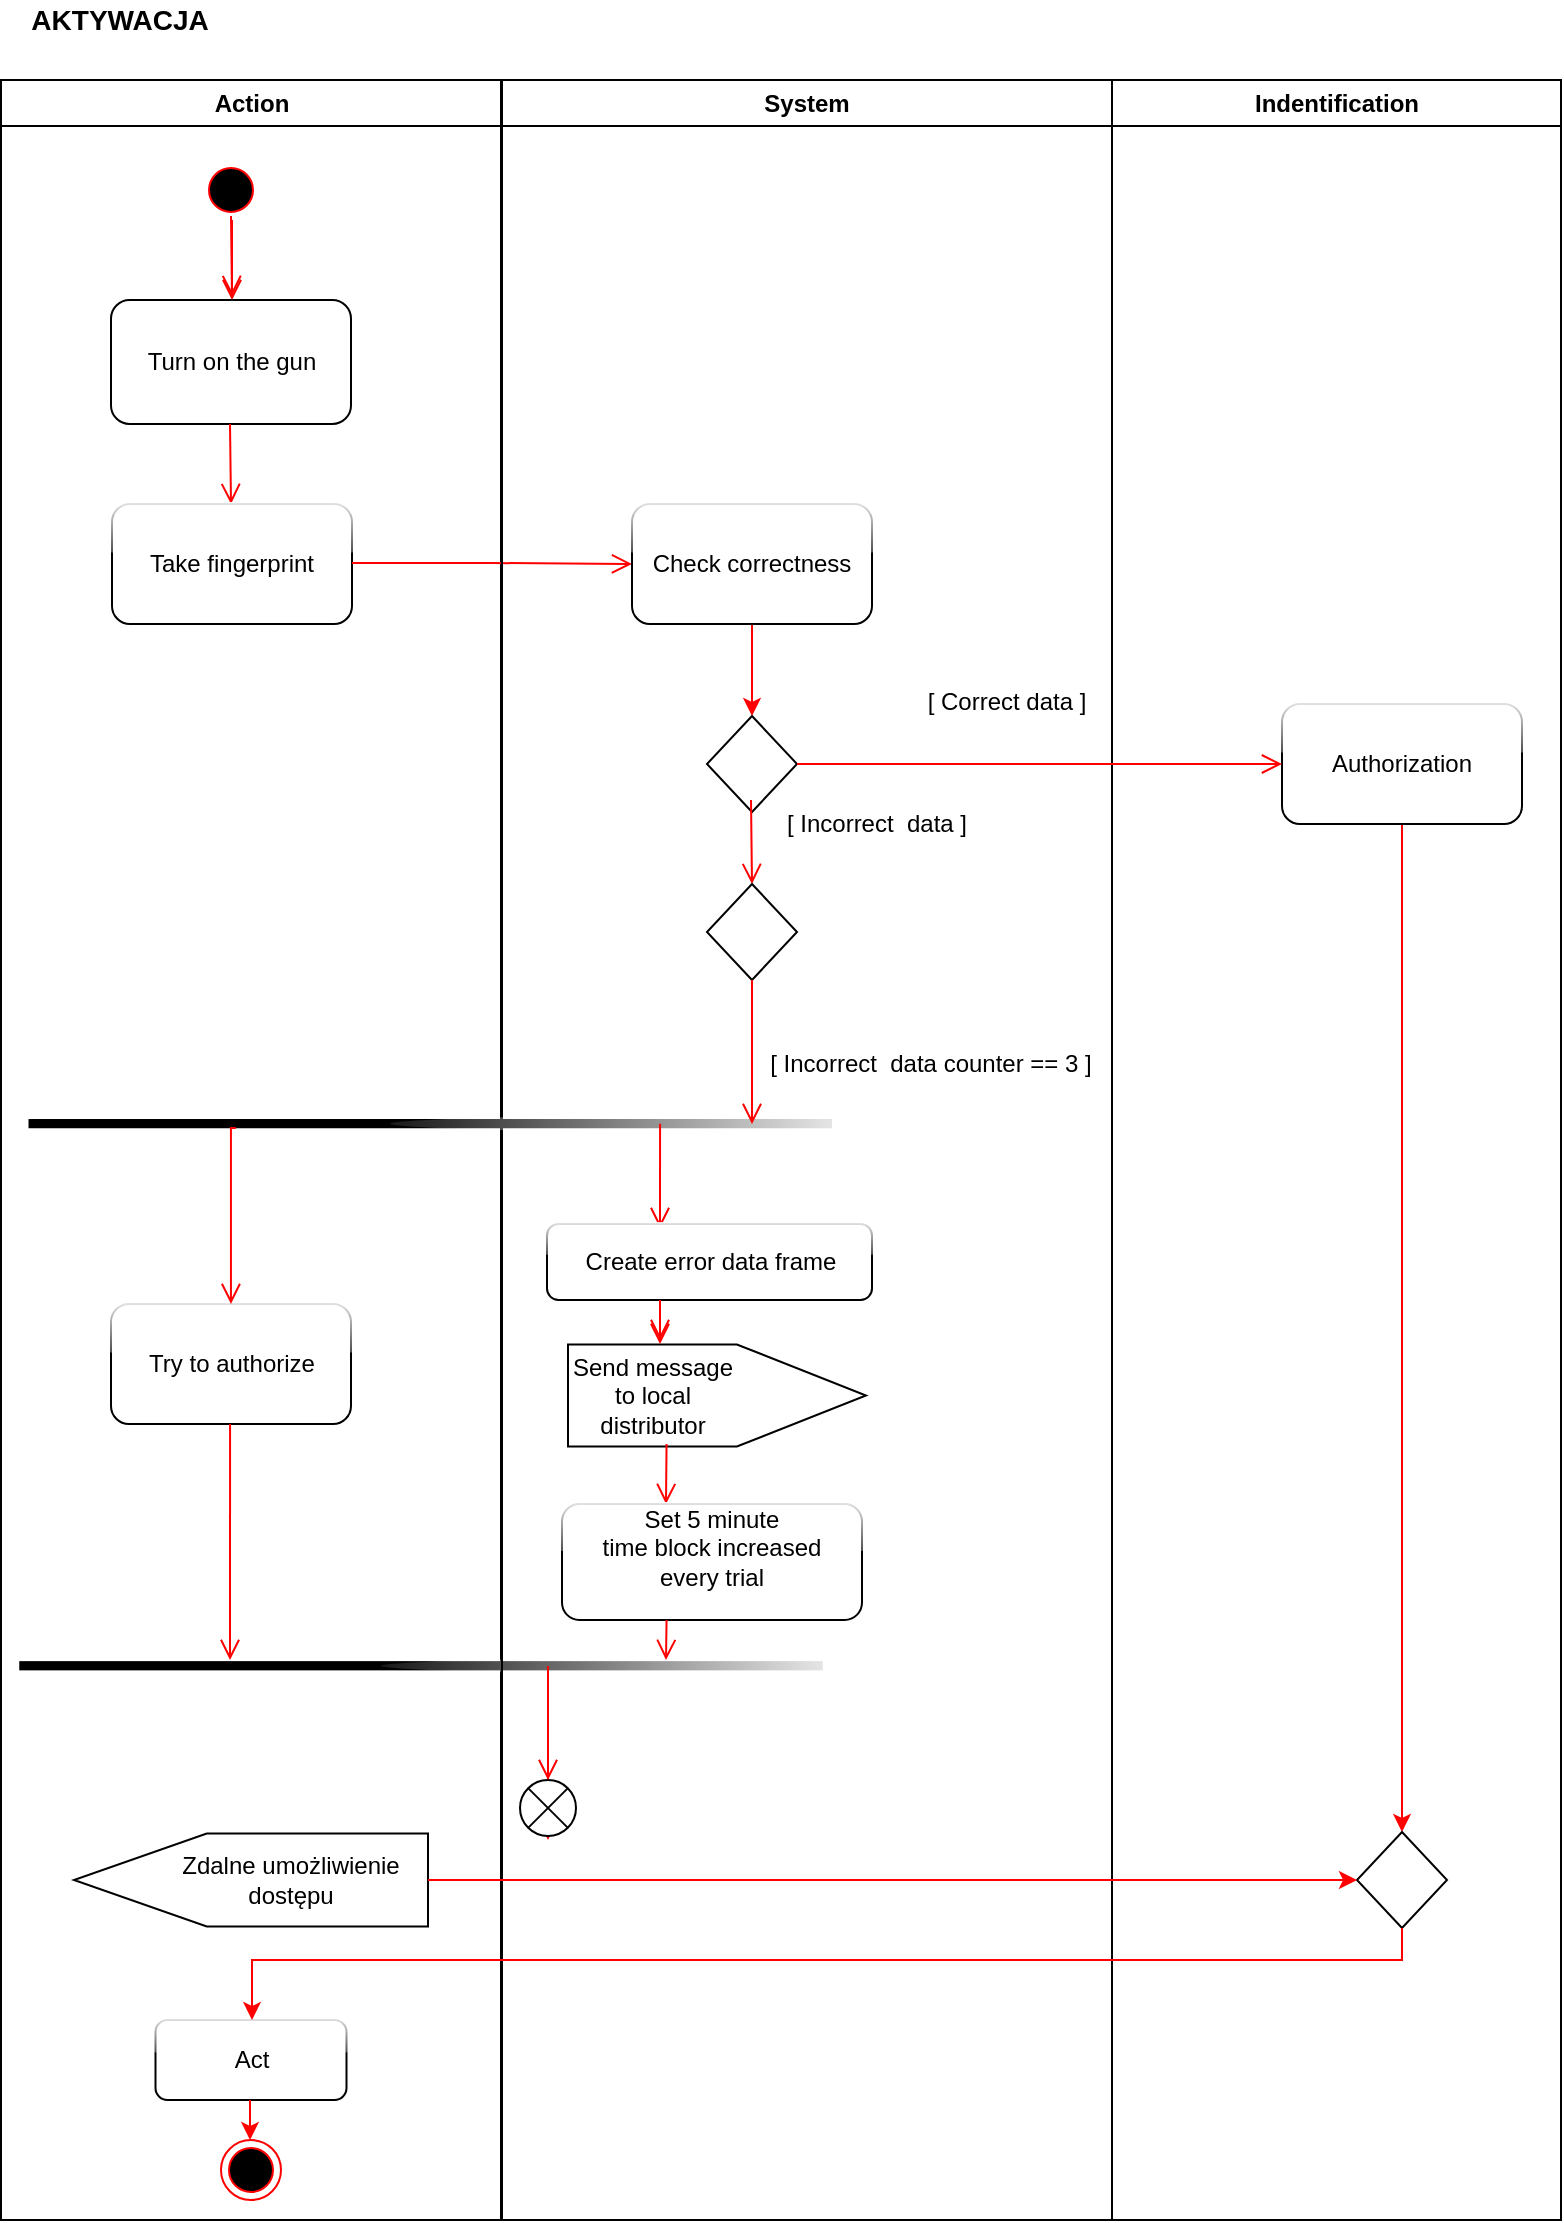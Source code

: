 <mxfile version="13.10.9" type="github">
  <diagram name="Page-1" id="e7e014a7-5840-1c2e-5031-d8a46d1fe8dd">
    <mxGraphModel dx="967" dy="617" grid="1" gridSize="10" guides="1" tooltips="1" connect="1" arrows="1" fold="1" page="1" pageScale="1" pageWidth="827" pageHeight="1169" background="#ffffff" math="0" shadow="0">
      <root>
        <mxCell id="0" />
        <mxCell id="1" parent="0" />
        <mxCell id="2" value="Action" style="swimlane;whiteSpace=wrap;" parent="1" vertex="1">
          <mxGeometry x="30.5" y="70" width="250" height="1070" as="geometry" />
        </mxCell>
        <mxCell id="5" value="" style="ellipse;shape=startState;fillColor=#000000;strokeColor=#ff0000;" parent="2" vertex="1">
          <mxGeometry x="100" y="40" width="30" height="30" as="geometry" />
        </mxCell>
        <mxCell id="6" value="" style="edgeStyle=elbowEdgeStyle;elbow=horizontal;verticalAlign=bottom;endArrow=open;endSize=8;strokeColor=#FF0000;endFill=1;rounded=0" parent="2" source="5" edge="1">
          <mxGeometry x="100" y="40" as="geometry">
            <mxPoint x="115.5" y="110" as="targetPoint" />
          </mxGeometry>
        </mxCell>
        <mxCell id="nm8uezcnsHm4D2PlBoK7-41" value="Turn on the gun" style="rounded=1;whiteSpace=wrap;html=1;" vertex="1" parent="2">
          <mxGeometry x="55" y="110" width="120" height="62" as="geometry" />
        </mxCell>
        <mxCell id="nm8uezcnsHm4D2PlBoK7-45" value="" style="edgeStyle=elbowEdgeStyle;elbow=horizontal;verticalAlign=bottom;endArrow=open;endSize=8;strokeColor=#FF0000;endFill=1;rounded=0" edge="1" parent="2">
          <mxGeometry x="-65" y="14" as="geometry">
            <mxPoint x="115" y="212" as="targetPoint" />
            <mxPoint x="114.5" y="172" as="sourcePoint" />
          </mxGeometry>
        </mxCell>
        <mxCell id="nm8uezcnsHm4D2PlBoK7-46" value="Take fingerprint" style="rounded=1;whiteSpace=wrap;html=1;glass=1;" vertex="1" parent="2">
          <mxGeometry x="55.5" y="212" width="120" height="60" as="geometry" />
        </mxCell>
        <mxCell id="nm8uezcnsHm4D2PlBoK7-48" value="" style="edgeStyle=elbowEdgeStyle;elbow=horizontal;verticalAlign=bottom;endArrow=open;endSize=8;strokeColor=#FF0000;endFill=1;rounded=0;entryX=0;entryY=0.5;entryDx=0;entryDy=0;" edge="1" parent="2" target="nm8uezcnsHm4D2PlBoK7-47">
          <mxGeometry x="-4" y="83.5" as="geometry">
            <mxPoint x="275.5" y="241.5" as="targetPoint" />
            <mxPoint x="175.5" y="241.5" as="sourcePoint" />
          </mxGeometry>
        </mxCell>
        <mxCell id="nm8uezcnsHm4D2PlBoK7-86" value="Try to authorize" style="rounded=1;whiteSpace=wrap;html=1;glass=1;fillColor=#FFFFFF;" vertex="1" parent="2">
          <mxGeometry x="55" y="612" width="120" height="60" as="geometry" />
        </mxCell>
        <mxCell id="nm8uezcnsHm4D2PlBoK7-74" value="" style="html=1;points=[];perimeter=orthogonalPerimeter;strokeColor=none;glass=1;rotation=90;fillColor=#000000;" vertex="1" parent="2">
          <mxGeometry x="207.7" y="592" width="4.62" height="401.75" as="geometry" />
        </mxCell>
        <mxCell id="nm8uezcnsHm4D2PlBoK7-97" value="" style="edgeStyle=elbowEdgeStyle;elbow=horizontal;verticalAlign=bottom;endArrow=open;endSize=8;strokeColor=#FF0000;endFill=1;rounded=0;exitX=0.5;exitY=0.214;exitDx=0;exitDy=0;exitPerimeter=0;entryX=-0.122;entryY=0.738;entryDx=0;entryDy=0;entryPerimeter=0;" edge="1" parent="2" target="nm8uezcnsHm4D2PlBoK7-74">
          <mxGeometry x="-62" y="426.18" as="geometry">
            <mxPoint x="114.5" y="760" as="targetPoint" />
            <mxPoint x="114.53" y="671.995" as="sourcePoint" />
          </mxGeometry>
        </mxCell>
        <mxCell id="38" value="" style="ellipse;shape=endState;fillColor=#000000;strokeColor=#ff0000" parent="2" vertex="1">
          <mxGeometry x="110" y="1030" width="30" height="30" as="geometry" />
        </mxCell>
        <mxCell id="nm8uezcnsHm4D2PlBoK7-104" value="" style="shape=offPageConnector;whiteSpace=wrap;html=1;glass=1;fillColor=#FFFFFF;rotation=90;" vertex="1" parent="2">
          <mxGeometry x="101.75" y="811.5" width="46.5" height="177" as="geometry" />
        </mxCell>
        <mxCell id="nm8uezcnsHm4D2PlBoK7-105" value="Zdalne umożliwienie dostępu" style="text;html=1;strokeColor=none;fillColor=none;align=center;verticalAlign=middle;whiteSpace=wrap;rounded=0;glass=1;" vertex="1" parent="2">
          <mxGeometry x="77.82" y="890" width="134.5" height="20" as="geometry" />
        </mxCell>
        <mxCell id="nm8uezcnsHm4D2PlBoK7-110" value="Act" style="rounded=1;whiteSpace=wrap;html=1;glass=1;fillColor=#FFFFFF;" vertex="1" parent="2">
          <mxGeometry x="77.25" y="970" width="95.5" height="40" as="geometry" />
        </mxCell>
        <mxCell id="nm8uezcnsHm4D2PlBoK7-111" value="" style="endArrow=classic;html=1;strokeColor=#FF0000;" edge="1" parent="2">
          <mxGeometry width="50" height="50" relative="1" as="geometry">
            <mxPoint x="124.5" y="1010" as="sourcePoint" />
            <mxPoint x="124.5" y="1030" as="targetPoint" />
          </mxGeometry>
        </mxCell>
        <mxCell id="3" value="System" style="swimlane;whiteSpace=wrap" parent="1" vertex="1">
          <mxGeometry x="281" y="70" width="305" height="1070" as="geometry" />
        </mxCell>
        <mxCell id="nm8uezcnsHm4D2PlBoK7-114" style="edgeStyle=orthogonalEdgeStyle;rounded=0;orthogonalLoop=1;jettySize=auto;html=1;strokeColor=#FF0000;" edge="1" parent="3" source="nm8uezcnsHm4D2PlBoK7-47" target="nm8uezcnsHm4D2PlBoK7-50">
          <mxGeometry relative="1" as="geometry" />
        </mxCell>
        <mxCell id="nm8uezcnsHm4D2PlBoK7-47" value="Check correctness" style="rounded=1;whiteSpace=wrap;html=1;glass=1;" vertex="1" parent="3">
          <mxGeometry x="65" y="212" width="120" height="60" as="geometry" />
        </mxCell>
        <mxCell id="nm8uezcnsHm4D2PlBoK7-50" value="" style="rhombus;whiteSpace=wrap;html=1;glass=1;" vertex="1" parent="3">
          <mxGeometry x="102.5" y="318" width="45" height="48" as="geometry" />
        </mxCell>
        <mxCell id="nm8uezcnsHm4D2PlBoK7-53" value="" style="edgeStyle=elbowEdgeStyle;elbow=horizontal;verticalAlign=bottom;endArrow=open;endSize=8;strokeColor=#FF0000;endFill=1;rounded=0;entryX=0.5;entryY=0;entryDx=0;entryDy=0;" edge="1" parent="3" target="nm8uezcnsHm4D2PlBoK7-70">
          <mxGeometry x="-664.5" y="-54" as="geometry">
            <mxPoint x="125" y="400" as="targetPoint" />
            <mxPoint x="124.5" y="360" as="sourcePoint" />
          </mxGeometry>
        </mxCell>
        <mxCell id="nm8uezcnsHm4D2PlBoK7-54" value="[ Correct data ]" style="text;html=1;strokeColor=none;fillColor=none;align=center;verticalAlign=middle;whiteSpace=wrap;rounded=0;glass=1;" vertex="1" parent="3">
          <mxGeometry x="200" y="300.94" width="105" height="20" as="geometry" />
        </mxCell>
        <mxCell id="nm8uezcnsHm4D2PlBoK7-69" value="[ Incorrect&amp;nbsp; data ]" style="text;html=1;strokeColor=none;fillColor=none;align=center;verticalAlign=middle;whiteSpace=wrap;rounded=0;glass=1;" vertex="1" parent="3">
          <mxGeometry x="135" y="362" width="105" height="20" as="geometry" />
        </mxCell>
        <mxCell id="nm8uezcnsHm4D2PlBoK7-70" value="" style="rhombus;whiteSpace=wrap;html=1;glass=1;" vertex="1" parent="3">
          <mxGeometry x="102.5" y="402" width="45" height="48" as="geometry" />
        </mxCell>
        <mxCell id="nm8uezcnsHm4D2PlBoK7-71" value="" style="html=1;points=[];perimeter=orthogonalPerimeter;strokeColor=none;glass=1;rotation=90;fillColor=#000000;" vertex="1" parent="3">
          <mxGeometry x="-38.18" y="320.94" width="4.62" height="401.75" as="geometry" />
        </mxCell>
        <mxCell id="nm8uezcnsHm4D2PlBoK7-72" value="" style="edgeStyle=elbowEdgeStyle;elbow=horizontal;verticalAlign=bottom;endArrow=open;endSize=8;strokeColor=#FF0000;endFill=1;rounded=0;exitX=0.5;exitY=1;exitDx=0;exitDy=0;" edge="1" parent="3" source="nm8uezcnsHm4D2PlBoK7-70">
          <mxGeometry x="-1049" y="-80" as="geometry">
            <mxPoint x="125" y="522" as="targetPoint" />
            <mxPoint x="185" y="462.0" as="sourcePoint" />
          </mxGeometry>
        </mxCell>
        <mxCell id="nm8uezcnsHm4D2PlBoK7-75" value="" style="shape=offPageConnector;whiteSpace=wrap;html=1;glass=1;fillColor=#FFFFFF;rotation=-90;size=0.433;" vertex="1" parent="3">
          <mxGeometry x="82" y="583.25" width="51" height="149" as="geometry" />
        </mxCell>
        <mxCell id="nm8uezcnsHm4D2PlBoK7-76" value="[ Incorrect&amp;nbsp; data counter == 3 ]" style="text;html=1;strokeColor=none;fillColor=none;align=center;verticalAlign=middle;whiteSpace=wrap;rounded=0;glass=1;" vertex="1" parent="3">
          <mxGeometry x="129" y="482" width="171" height="20" as="geometry" />
        </mxCell>
        <mxCell id="nm8uezcnsHm4D2PlBoK7-81" value="" style="edgeStyle=elbowEdgeStyle;elbow=horizontal;verticalAlign=bottom;endArrow=open;endSize=8;strokeColor=#FF0000;endFill=1;rounded=0;exitX=0.5;exitY=0.214;exitDx=0;exitDy=0;exitPerimeter=0;entryX=0.348;entryY=0.053;entryDx=0;entryDy=0;entryPerimeter=0;" edge="1" parent="3" source="nm8uezcnsHm4D2PlBoK7-71" target="nm8uezcnsHm4D2PlBoK7-84">
          <mxGeometry x="183.5" y="404" as="geometry">
            <mxPoint x="79" y="562" as="targetPoint" />
            <mxPoint x="119" y="542" as="sourcePoint" />
          </mxGeometry>
        </mxCell>
        <mxCell id="nm8uezcnsHm4D2PlBoK7-83" value="" style="edgeStyle=elbowEdgeStyle;elbow=horizontal;verticalAlign=bottom;endArrow=open;endSize=8;strokeColor=#FF0000;endFill=1;rounded=0;" edge="1" parent="3">
          <mxGeometry x="-97.5" y="356.18" as="geometry">
            <mxPoint x="79" y="632" as="targetPoint" />
            <mxPoint x="79" y="592" as="sourcePoint" />
          </mxGeometry>
        </mxCell>
        <mxCell id="nm8uezcnsHm4D2PlBoK7-84" value="Create error data frame" style="rounded=1;whiteSpace=wrap;html=1;glass=1;fillColor=#FFFFFF;" vertex="1" parent="3">
          <mxGeometry x="22.5" y="572" width="162.5" height="38" as="geometry" />
        </mxCell>
        <mxCell id="nm8uezcnsHm4D2PlBoK7-85" value="Send message to local distributor" style="text;html=1;strokeColor=none;fillColor=none;align=center;verticalAlign=middle;whiteSpace=wrap;rounded=0;glass=1;" vertex="1" parent="3">
          <mxGeometry x="27.5" y="647.75" width="95" height="20" as="geometry" />
        </mxCell>
        <mxCell id="nm8uezcnsHm4D2PlBoK7-87" value="" style="edgeStyle=elbowEdgeStyle;elbow=horizontal;verticalAlign=bottom;endArrow=open;endSize=8;strokeColor=#FF0000;endFill=1;rounded=0;exitX=0.5;exitY=0.214;exitDx=0;exitDy=0;exitPerimeter=0;" edge="1" parent="3">
          <mxGeometry x="-94.25" y="436.18" as="geometry">
            <mxPoint x="82" y="712" as="targetPoint" />
            <mxPoint x="82.28" y="681.995" as="sourcePoint" />
          </mxGeometry>
        </mxCell>
        <mxCell id="nm8uezcnsHm4D2PlBoK7-94" value="&lt;div&gt;Set 5 minute&lt;/div&gt;&lt;div&gt;time block increased &lt;br&gt;&lt;/div&gt;&lt;div&gt;every trial&lt;br&gt;&lt;/div&gt;&lt;div&gt;&lt;br&gt;&lt;/div&gt;" style="rounded=1;whiteSpace=wrap;html=1;glass=1;fillColor=#FFFFFF;" vertex="1" parent="3">
          <mxGeometry x="30" y="712" width="150" height="58" as="geometry" />
        </mxCell>
        <mxCell id="nm8uezcnsHm4D2PlBoK7-98" value="" style="edgeStyle=elbowEdgeStyle;elbow=horizontal;verticalAlign=bottom;endArrow=open;endSize=8;strokeColor=#FF0000;endFill=1;rounded=0;exitX=0.5;exitY=0.214;exitDx=0;exitDy=0;exitPerimeter=0;" edge="1" parent="3">
          <mxGeometry x="-375.25" y="396.18" as="geometry">
            <mxPoint x="82" y="790" as="targetPoint" />
            <mxPoint x="82.28" y="769.995" as="sourcePoint" />
          </mxGeometry>
        </mxCell>
        <mxCell id="4" value="Indentification" style="swimlane;whiteSpace=wrap" parent="1" vertex="1">
          <mxGeometry x="586" y="70" width="224.5" height="1070" as="geometry" />
        </mxCell>
        <mxCell id="nm8uezcnsHm4D2PlBoK7-113" style="edgeStyle=orthogonalEdgeStyle;rounded=0;orthogonalLoop=1;jettySize=auto;html=1;strokeColor=#FF0000;" edge="1" parent="4" source="nm8uezcnsHm4D2PlBoK7-52" target="nm8uezcnsHm4D2PlBoK7-106">
          <mxGeometry relative="1" as="geometry" />
        </mxCell>
        <mxCell id="nm8uezcnsHm4D2PlBoK7-52" value="Authorization" style="rounded=1;whiteSpace=wrap;html=1;glass=1;" vertex="1" parent="4">
          <mxGeometry x="85" y="312" width="120" height="60" as="geometry" />
        </mxCell>
        <mxCell id="nm8uezcnsHm4D2PlBoK7-106" value="" style="rhombus;whiteSpace=wrap;html=1;glass=1;" vertex="1" parent="4">
          <mxGeometry x="122.5" y="876" width="45" height="48" as="geometry" />
        </mxCell>
        <mxCell id="nm8uezcnsHm4D2PlBoK7-44" value="&lt;b&gt;&lt;font style=&quot;font-size: 14px&quot;&gt;AKTYWACJA&lt;/font&gt;&lt;/b&gt;" style="text;html=1;strokeColor=none;fillColor=none;align=center;verticalAlign=middle;whiteSpace=wrap;rounded=0;glass=1;" vertex="1" parent="1">
          <mxGeometry x="70" y="30" width="40" height="20" as="geometry" />
        </mxCell>
        <mxCell id="nm8uezcnsHm4D2PlBoK7-51" value="" style="edgeStyle=elbowEdgeStyle;elbow=horizontal;verticalAlign=bottom;endArrow=open;endSize=8;strokeColor=#FF0000;endFill=1;rounded=0;entryX=0;entryY=0.5;entryDx=0;entryDy=0;exitX=1;exitY=0.5;exitDx=0;exitDy=0;" edge="1" parent="1" source="nm8uezcnsHm4D2PlBoK7-50" target="nm8uezcnsHm4D2PlBoK7-52">
          <mxGeometry x="147.5" y="23.5" as="geometry">
            <mxPoint x="661.5" y="310" as="targetPoint" />
            <mxPoint x="491.5" y="309.5" as="sourcePoint" />
            <Array as="points">
              <mxPoint x="596" y="400" />
            </Array>
          </mxGeometry>
        </mxCell>
        <mxCell id="nm8uezcnsHm4D2PlBoK7-80" value="" style="edgeStyle=elbowEdgeStyle;elbow=horizontal;verticalAlign=bottom;endArrow=open;endSize=8;strokeColor=#FF0000;endFill=1;rounded=0" edge="1" parent="1">
          <mxGeometry x="100" y="-20" as="geometry">
            <mxPoint x="146" y="178" as="targetPoint" />
            <mxPoint x="145.5" y="138" as="sourcePoint" />
          </mxGeometry>
        </mxCell>
        <mxCell id="nm8uezcnsHm4D2PlBoK7-92" value="" style="edgeStyle=elbowEdgeStyle;elbow=horizontal;verticalAlign=bottom;endArrow=open;endSize=8;strokeColor=#FF0000;endFill=1;rounded=0;" edge="1" parent="1">
          <mxGeometry x="-97.5" y="296.18" as="geometry">
            <mxPoint x="360" y="700" as="targetPoint" />
            <mxPoint x="360" y="680" as="sourcePoint" />
          </mxGeometry>
        </mxCell>
        <mxCell id="nm8uezcnsHm4D2PlBoK7-101" value="" style="edgeStyle=elbowEdgeStyle;elbow=horizontal;verticalAlign=bottom;endArrow=open;endSize=8;strokeColor=#FF0000;endFill=1;rounded=0;" edge="1" parent="1" source="nm8uezcnsHm4D2PlBoK7-100">
          <mxGeometry x="-154.03" y="503.99" as="geometry">
            <mxPoint x="304" y="950" as="targetPoint" />
            <mxPoint x="304" y="863" as="sourcePoint" />
            <Array as="points">
              <mxPoint x="304" y="863" />
            </Array>
          </mxGeometry>
        </mxCell>
        <mxCell id="nm8uezcnsHm4D2PlBoK7-100" value="" style="shape=sumEllipse;perimeter=ellipsePerimeter;whiteSpace=wrap;html=1;backgroundOutline=1;glass=1;fillColor=#FFFFFF;" vertex="1" parent="1">
          <mxGeometry x="290" y="920" width="28" height="28" as="geometry" />
        </mxCell>
        <mxCell id="nm8uezcnsHm4D2PlBoK7-103" value="" style="edgeStyle=elbowEdgeStyle;elbow=horizontal;verticalAlign=bottom;endArrow=open;endSize=8;strokeColor=#FF0000;endFill=1;rounded=0;" edge="1" parent="1" target="nm8uezcnsHm4D2PlBoK7-100">
          <mxGeometry x="-154.03" y="503.99" as="geometry">
            <mxPoint x="304" y="950" as="targetPoint" />
            <mxPoint x="304" y="863" as="sourcePoint" />
            <Array as="points" />
          </mxGeometry>
        </mxCell>
        <mxCell id="nm8uezcnsHm4D2PlBoK7-96" value="" style="edgeStyle=elbowEdgeStyle;elbow=horizontal;verticalAlign=bottom;endArrow=open;endSize=8;strokeColor=#FF0000;endFill=1;rounded=0;exitX=0.973;exitY=0.742;exitDx=0;exitDy=0;exitPerimeter=0;entryX=0.5;entryY=0;entryDx=0;entryDy=0;" edge="1" parent="1" source="nm8uezcnsHm4D2PlBoK7-71" target="nm8uezcnsHm4D2PlBoK7-86">
          <mxGeometry x="-31.53" y="324.18" as="geometry">
            <mxPoint x="145.97" y="628.18" as="targetPoint" />
            <mxPoint x="145.0" y="569.995" as="sourcePoint" />
            <Array as="points">
              <mxPoint x="145.47" y="548.18" />
            </Array>
          </mxGeometry>
        </mxCell>
        <mxCell id="nm8uezcnsHm4D2PlBoK7-109" style="edgeStyle=orthogonalEdgeStyle;rounded=0;orthogonalLoop=1;jettySize=auto;html=1;exitX=0.5;exitY=0;exitDx=0;exitDy=0;strokeColor=#FF0000;" edge="1" parent="1" source="nm8uezcnsHm4D2PlBoK7-104" target="nm8uezcnsHm4D2PlBoK7-106">
          <mxGeometry relative="1" as="geometry" />
        </mxCell>
        <mxCell id="nm8uezcnsHm4D2PlBoK7-115" style="edgeStyle=orthogonalEdgeStyle;rounded=0;orthogonalLoop=1;jettySize=auto;html=1;strokeColor=#FF0000;" edge="1" parent="1" source="nm8uezcnsHm4D2PlBoK7-106" target="nm8uezcnsHm4D2PlBoK7-110">
          <mxGeometry relative="1" as="geometry">
            <Array as="points">
              <mxPoint x="731" y="1010" />
              <mxPoint x="156" y="1010" />
            </Array>
          </mxGeometry>
        </mxCell>
      </root>
    </mxGraphModel>
  </diagram>
</mxfile>
